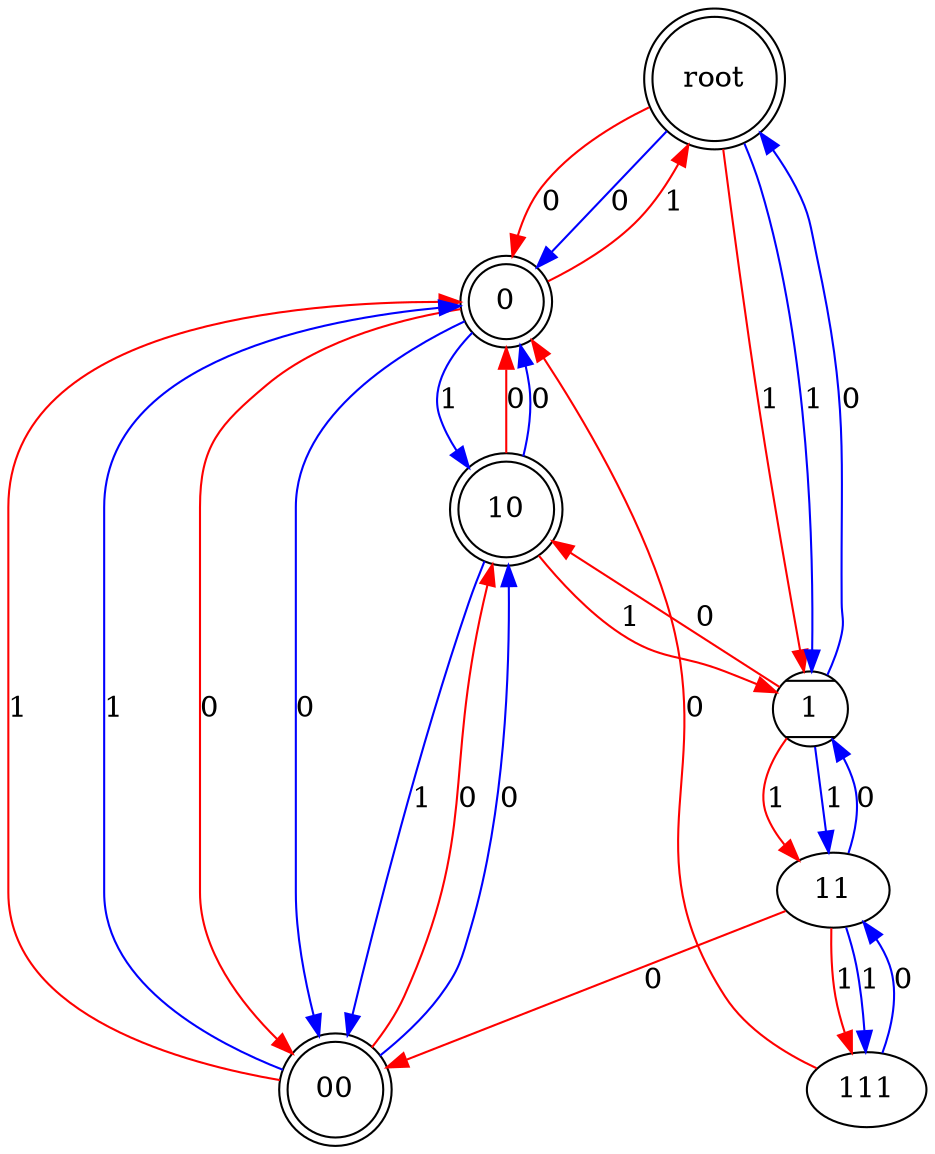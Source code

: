 digraph{ 
root  [shape = doublecircle]
0 [shape = doublecircle]
root -> 0 [color = red, label = 0] 
1 [shape = Mcircle]
root -> 1 [color = red, label = 1] 
root -> 0 [color = blue, label = 0] 
root -> 1 [color = blue, label = 1] 
00 [shape = doublecircle]
0 -> 00 [color = red, label = 0] 
0 -> root [color = red, label = 1] 
0 -> 00 [color = blue, label = 0] 
10 [shape = doublecircle]
0 -> 10 [color = blue, label = 1] 
1 -> 10 [color = red, label = 0] 
11
1 -> 11 [color = red, label = 1] 
1 -> root [color = blue, label = 0] 
1 -> 11 [color = blue, label = 1] 
00 -> 10 [color = red, label = 0] 
00 -> 0 [color = red, label = 1] 
00 -> 10 [color = blue, label = 0] 
00 -> 0 [color = blue, label = 1] 
10 -> 0 [color = red, label = 0] 
10 -> 1 [color = red, label = 1] 
10 -> 0 [color = blue, label = 0] 
10 -> 00 [color = blue, label = 1] 
11 -> 00 [color = red, label = 0] 
111
11 -> 111 [color = red, label = 1] 
11 -> 1 [color = blue, label = 0] 
11 -> 111 [color = blue, label = 1] 
111 -> 0 [color = red, label = 0] 
111 -> 11 [color = blue, label = 0] 
} 
